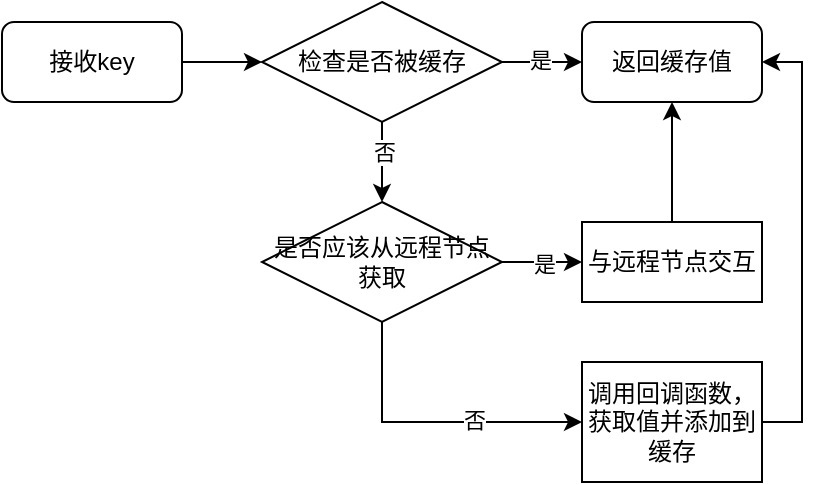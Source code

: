 <mxfile version="22.0.4" type="device">
  <diagram name="第 1 页" id="OxM2ItCLS4KUFOnSprXk">
    <mxGraphModel dx="1434" dy="876" grid="1" gridSize="10" guides="1" tooltips="1" connect="1" arrows="1" fold="1" page="1" pageScale="1" pageWidth="827" pageHeight="1169" math="0" shadow="0">
      <root>
        <mxCell id="0" />
        <mxCell id="1" parent="0" />
        <mxCell id="_pnS2XGXKuITRboz9egr-8" style="edgeStyle=orthogonalEdgeStyle;rounded=0;orthogonalLoop=1;jettySize=auto;html=1;exitX=1;exitY=0.5;exitDx=0;exitDy=0;entryX=0;entryY=0.5;entryDx=0;entryDy=0;" parent="1" source="_pnS2XGXKuITRboz9egr-1" target="_pnS2XGXKuITRboz9egr-6" edge="1">
          <mxGeometry relative="1" as="geometry" />
        </mxCell>
        <mxCell id="_pnS2XGXKuITRboz9egr-15" value="是" style="edgeLabel;html=1;align=center;verticalAlign=middle;resizable=0;points=[];" parent="_pnS2XGXKuITRboz9egr-8" vertex="1" connectable="0">
          <mxGeometry x="-0.05" y="1" relative="1" as="geometry">
            <mxPoint as="offset" />
          </mxGeometry>
        </mxCell>
        <mxCell id="_pnS2XGXKuITRboz9egr-9" style="edgeStyle=orthogonalEdgeStyle;rounded=0;orthogonalLoop=1;jettySize=auto;html=1;exitX=0.5;exitY=1;exitDx=0;exitDy=0;entryX=0.5;entryY=0;entryDx=0;entryDy=0;" parent="1" source="_pnS2XGXKuITRboz9egr-1" target="_pnS2XGXKuITRboz9egr-3" edge="1">
          <mxGeometry relative="1" as="geometry" />
        </mxCell>
        <mxCell id="_pnS2XGXKuITRboz9egr-16" value="否" style="edgeLabel;html=1;align=center;verticalAlign=middle;resizable=0;points=[];" parent="_pnS2XGXKuITRboz9egr-9" vertex="1" connectable="0">
          <mxGeometry x="-0.25" y="1" relative="1" as="geometry">
            <mxPoint as="offset" />
          </mxGeometry>
        </mxCell>
        <mxCell id="_pnS2XGXKuITRboz9egr-1" value="检查是否被缓存" style="rhombus;whiteSpace=wrap;html=1;" parent="1" vertex="1">
          <mxGeometry x="240" y="250" width="120" height="60" as="geometry" />
        </mxCell>
        <mxCell id="_pnS2XGXKuITRboz9egr-7" style="edgeStyle=orthogonalEdgeStyle;rounded=0;orthogonalLoop=1;jettySize=auto;html=1;exitX=1;exitY=0.5;exitDx=0;exitDy=0;entryX=0;entryY=0.5;entryDx=0;entryDy=0;" parent="1" source="_pnS2XGXKuITRboz9egr-2" target="_pnS2XGXKuITRboz9egr-1" edge="1">
          <mxGeometry relative="1" as="geometry" />
        </mxCell>
        <mxCell id="_pnS2XGXKuITRboz9egr-2" value="接收key" style="rounded=1;whiteSpace=wrap;html=1;" parent="1" vertex="1">
          <mxGeometry x="110" y="260" width="90" height="40" as="geometry" />
        </mxCell>
        <mxCell id="_pnS2XGXKuITRboz9egr-10" style="edgeStyle=orthogonalEdgeStyle;rounded=0;orthogonalLoop=1;jettySize=auto;html=1;exitX=0.5;exitY=1;exitDx=0;exitDy=0;entryX=0;entryY=0.5;entryDx=0;entryDy=0;" parent="1" source="_pnS2XGXKuITRboz9egr-3" target="_pnS2XGXKuITRboz9egr-5" edge="1">
          <mxGeometry relative="1" as="geometry" />
        </mxCell>
        <mxCell id="_pnS2XGXKuITRboz9egr-19" value="否" style="edgeLabel;html=1;align=center;verticalAlign=middle;resizable=0;points=[];" parent="_pnS2XGXKuITRboz9egr-10" vertex="1" connectable="0">
          <mxGeometry x="0.28" y="1" relative="1" as="geometry">
            <mxPoint as="offset" />
          </mxGeometry>
        </mxCell>
        <mxCell id="_pnS2XGXKuITRboz9egr-11" style="edgeStyle=orthogonalEdgeStyle;rounded=0;orthogonalLoop=1;jettySize=auto;html=1;exitX=1;exitY=0.5;exitDx=0;exitDy=0;entryX=0;entryY=0.5;entryDx=0;entryDy=0;" parent="1" source="_pnS2XGXKuITRboz9egr-3" target="_pnS2XGXKuITRboz9egr-4" edge="1">
          <mxGeometry relative="1" as="geometry" />
        </mxCell>
        <mxCell id="_pnS2XGXKuITRboz9egr-17" value="是" style="edgeLabel;html=1;align=center;verticalAlign=middle;resizable=0;points=[];" parent="_pnS2XGXKuITRboz9egr-11" vertex="1" connectable="0">
          <mxGeometry x="0.05" y="-1" relative="1" as="geometry">
            <mxPoint as="offset" />
          </mxGeometry>
        </mxCell>
        <mxCell id="_pnS2XGXKuITRboz9egr-3" value="是否应该从远程节点获取" style="rhombus;whiteSpace=wrap;html=1;" parent="1" vertex="1">
          <mxGeometry x="240" y="350" width="120" height="60" as="geometry" />
        </mxCell>
        <mxCell id="_pnS2XGXKuITRboz9egr-12" style="edgeStyle=orthogonalEdgeStyle;rounded=0;orthogonalLoop=1;jettySize=auto;html=1;exitX=0.5;exitY=0;exitDx=0;exitDy=0;entryX=0.5;entryY=1;entryDx=0;entryDy=0;" parent="1" source="_pnS2XGXKuITRboz9egr-4" target="_pnS2XGXKuITRboz9egr-6" edge="1">
          <mxGeometry relative="1" as="geometry" />
        </mxCell>
        <mxCell id="_pnS2XGXKuITRboz9egr-4" value="与远程节点交互" style="rounded=0;whiteSpace=wrap;html=1;" parent="1" vertex="1">
          <mxGeometry x="400" y="360" width="90" height="40" as="geometry" />
        </mxCell>
        <mxCell id="_pnS2XGXKuITRboz9egr-13" style="edgeStyle=orthogonalEdgeStyle;rounded=0;orthogonalLoop=1;jettySize=auto;html=1;exitX=1;exitY=0.5;exitDx=0;exitDy=0;entryX=1;entryY=0.5;entryDx=0;entryDy=0;" parent="1" source="_pnS2XGXKuITRboz9egr-5" target="_pnS2XGXKuITRboz9egr-6" edge="1">
          <mxGeometry relative="1" as="geometry" />
        </mxCell>
        <mxCell id="_pnS2XGXKuITRboz9egr-5" value="调用回调函数，获取值并添加到缓存" style="rounded=0;whiteSpace=wrap;html=1;" parent="1" vertex="1">
          <mxGeometry x="400" y="430" width="90" height="60" as="geometry" />
        </mxCell>
        <mxCell id="_pnS2XGXKuITRboz9egr-6" value="返回缓存值" style="rounded=1;whiteSpace=wrap;html=1;" parent="1" vertex="1">
          <mxGeometry x="400" y="260" width="90" height="40" as="geometry" />
        </mxCell>
      </root>
    </mxGraphModel>
  </diagram>
</mxfile>

